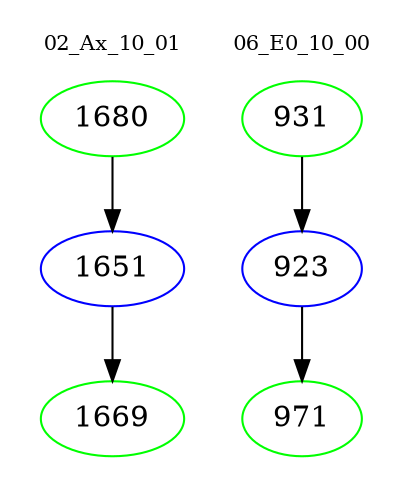 digraph{
subgraph cluster_0 {
color = white
label = "02_Ax_10_01";
fontsize=10;
T0_1680 [label="1680", color="green"]
T0_1680 -> T0_1651 [color="black"]
T0_1651 [label="1651", color="blue"]
T0_1651 -> T0_1669 [color="black"]
T0_1669 [label="1669", color="green"]
}
subgraph cluster_1 {
color = white
label = "06_E0_10_00";
fontsize=10;
T1_931 [label="931", color="green"]
T1_931 -> T1_923 [color="black"]
T1_923 [label="923", color="blue"]
T1_923 -> T1_971 [color="black"]
T1_971 [label="971", color="green"]
}
}

